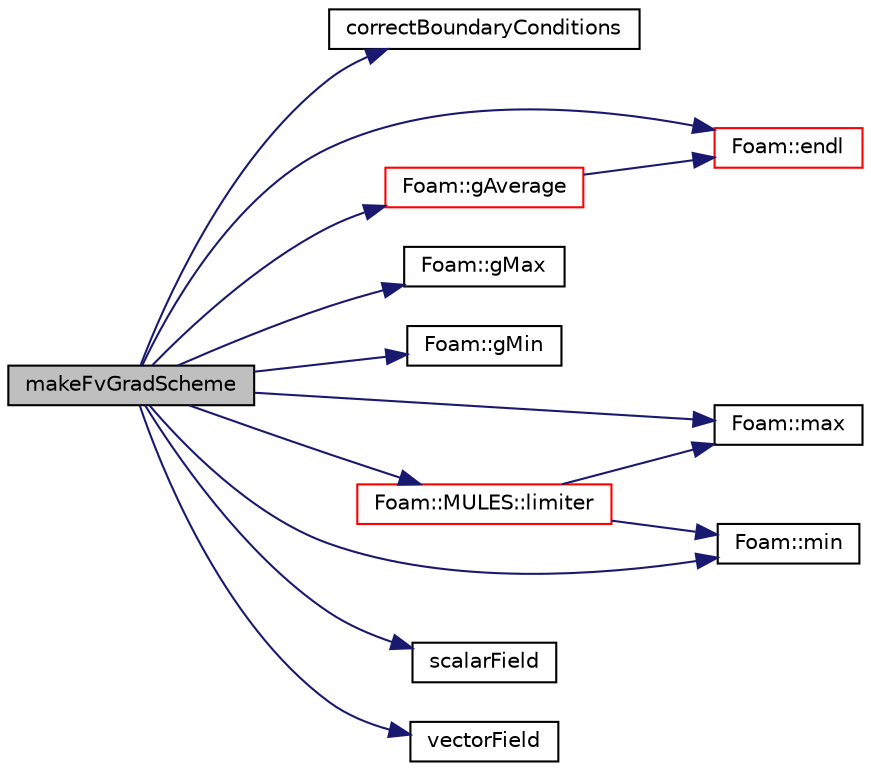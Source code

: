 digraph "makeFvGradScheme"
{
  bgcolor="transparent";
  edge [fontname="Helvetica",fontsize="10",labelfontname="Helvetica",labelfontsize="10"];
  node [fontname="Helvetica",fontsize="10",shape=record];
  rankdir="LR";
  Node1 [label="makeFvGradScheme",height=0.2,width=0.4,color="black", fillcolor="grey75", style="filled", fontcolor="black"];
  Node1 -> Node2 [color="midnightblue",fontsize="10",style="solid",fontname="Helvetica"];
  Node2 [label="correctBoundaryConditions",height=0.2,width=0.4,color="black",URL="$a02906.html#a00a7f09fddd305c7a7977494b2a6a952"];
  Node1 -> Node3 [color="midnightblue",fontsize="10",style="solid",fontname="Helvetica"];
  Node3 [label="Foam::endl",height=0.2,width=0.4,color="red",URL="$a10675.html#a2db8fe02a0d3909e9351bb4275b23ce4",tooltip="Add newline and flush stream. "];
  Node1 -> Node4 [color="midnightblue",fontsize="10",style="solid",fontname="Helvetica"];
  Node4 [label="Foam::gAverage",height=0.2,width=0.4,color="red",URL="$a10675.html#ab45e56189711a2e5cdd381a0e2b6cc5c"];
  Node4 -> Node3 [color="midnightblue",fontsize="10",style="solid",fontname="Helvetica"];
  Node1 -> Node5 [color="midnightblue",fontsize="10",style="solid",fontname="Helvetica"];
  Node5 [label="Foam::gMax",height=0.2,width=0.4,color="black",URL="$a10675.html#ae8d631fb8e841947408bb711abfb1e67"];
  Node1 -> Node6 [color="midnightblue",fontsize="10",style="solid",fontname="Helvetica"];
  Node6 [label="Foam::gMin",height=0.2,width=0.4,color="black",URL="$a10675.html#aca330ee6cfe7d602300dbc5905f8c9f6"];
  Node1 -> Node7 [color="midnightblue",fontsize="10",style="solid",fontname="Helvetica"];
  Node7 [label="Foam::MULES::limiter",height=0.2,width=0.4,color="red",URL="$a10733.html#ae7bb06bb4b6724eb8a202da04f6e5557"];
  Node7 -> Node8 [color="midnightblue",fontsize="10",style="solid",fontname="Helvetica"];
  Node8 [label="Foam::max",height=0.2,width=0.4,color="black",URL="$a10675.html#ac993e906cf2774ae77e666bc24e81733"];
  Node7 -> Node9 [color="midnightblue",fontsize="10",style="solid",fontname="Helvetica"];
  Node9 [label="Foam::min",height=0.2,width=0.4,color="black",URL="$a10675.html#a253e112ad2d56d96230ff39ea7f442dc"];
  Node1 -> Node8 [color="midnightblue",fontsize="10",style="solid",fontname="Helvetica"];
  Node1 -> Node9 [color="midnightblue",fontsize="10",style="solid",fontname="Helvetica"];
  Node1 -> Node10 [color="midnightblue",fontsize="10",style="solid",fontname="Helvetica"];
  Node10 [label="scalarField",height=0.2,width=0.4,color="black",URL="$a04272.html#afcd8855c276a98ae9604b35c8fb5b81e"];
  Node1 -> Node11 [color="midnightblue",fontsize="10",style="solid",fontname="Helvetica"];
  Node11 [label="vectorField",height=0.2,width=0.4,color="black",URL="$a04274.html#a26449ea948f1206dbb29e1bc6e5c7c64"];
}
